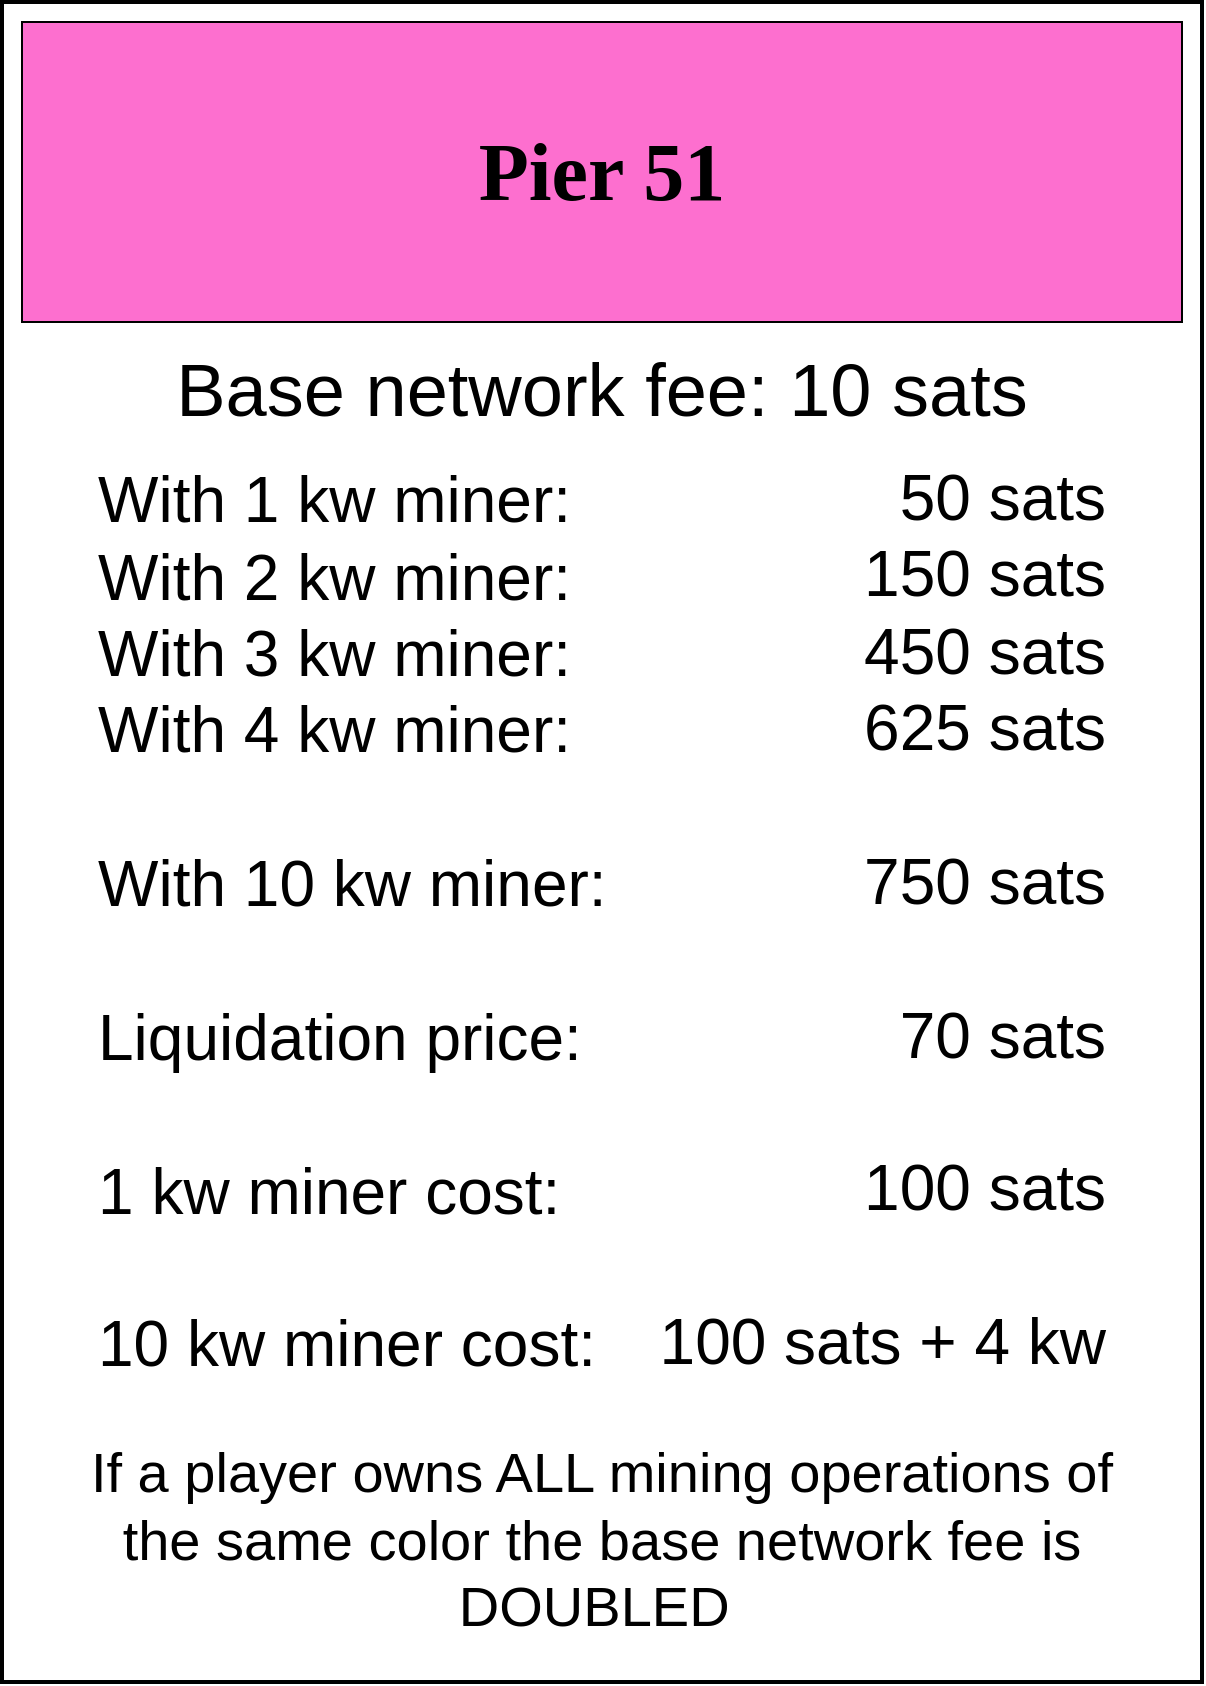 <mxfile version="21.3.3" type="device">
  <diagram name="Page-1" id="e2OG8YVAVIMXFCKYnt1o">
    <mxGraphModel dx="668" dy="1005" grid="1" gridSize="10" guides="1" tooltips="1" connect="1" arrows="1" fold="1" page="1" pageScale="1" pageWidth="850" pageHeight="1100" math="0" shadow="0">
      <root>
        <mxCell id="0" />
        <mxCell id="1" parent="0" />
        <mxCell id="ifZcxbc6ViH0zZD_RYen-2" value="" style="rounded=0;whiteSpace=wrap;html=1;strokeWidth=2;" parent="1" vertex="1">
          <mxGeometry x="80" y="120" width="600" height="840" as="geometry" />
        </mxCell>
        <mxCell id="ifZcxbc6ViH0zZD_RYen-3" value="&lt;font size=&quot;1&quot; face=&quot;Verdana&quot; style=&quot;&quot;&gt;&lt;b style=&quot;font-size: 41px;&quot;&gt;Pier 51&lt;/b&gt;&lt;/font&gt;" style="rounded=0;whiteSpace=wrap;html=1;fillColor=#fd6fcf;" parent="1" vertex="1">
          <mxGeometry x="90" y="130" width="580" height="150" as="geometry" />
        </mxCell>
        <mxCell id="ifZcxbc6ViH0zZD_RYen-4" value="&lt;font style=&quot;font-size: 37px;&quot;&gt;Base network fee: 10 sats&lt;/font&gt;" style="text;html=1;strokeColor=none;fillColor=none;align=center;verticalAlign=middle;whiteSpace=wrap;rounded=0;" parent="1" vertex="1">
          <mxGeometry x="165" y="290" width="430" height="50" as="geometry" />
        </mxCell>
        <mxCell id="ifZcxbc6ViH0zZD_RYen-13" value="&lt;font style=&quot;font-size: 28px;&quot;&gt;If a player owns ALL mining operations of the same color the base network fee is DOUBLED&amp;nbsp;&lt;/font&gt;" style="text;html=1;strokeColor=none;fillColor=none;align=center;verticalAlign=middle;whiteSpace=wrap;rounded=0;" parent="1" vertex="1">
          <mxGeometry x="115" y="830" width="530" height="118" as="geometry" />
        </mxCell>
        <mxCell id="AQVznC5wjigk1xOmniH--4" value="&lt;div style=&quot;&quot;&gt;&lt;span style=&quot;font-size: 32px; background-color: initial;&quot;&gt;With 1 kw miner:&lt;/span&gt;&lt;/div&gt;&lt;font style=&quot;font-size: 32px;&quot;&gt;With 2 kw miner:&lt;br&gt;With 3 kw miner:&lt;br&gt;With 4 kw miner:&lt;br&gt;&lt;br&gt;With 10 kw miner:&lt;br&gt;&lt;br&gt;Liquidation price:&lt;br&gt;&lt;br&gt;1 kw miner cost:&lt;br&gt;&lt;br&gt;10 kw miner cost:&lt;br&gt;&lt;/font&gt;" style="text;html=1;strokeColor=none;fillColor=none;align=left;verticalAlign=middle;whiteSpace=wrap;rounded=0;" parent="1" vertex="1">
          <mxGeometry x="126" y="330" width="270" height="500" as="geometry" />
        </mxCell>
        <mxCell id="AQVznC5wjigk1xOmniH--5" value="&lt;div style=&quot;font-size: 32px;&quot;&gt;50 sats&lt;br&gt;150 sats&lt;br&gt;450 sats&lt;br&gt;625 sats&lt;br&gt;&lt;br&gt;750 sats&lt;br&gt;&lt;br&gt;70 sats&lt;br&gt;&lt;br&gt;100 sats&lt;br&gt;&lt;br&gt;100 sats + 4 kw&lt;/div&gt;&lt;div style=&quot;font-size: 32px;&quot;&gt;&lt;br&gt;&lt;/div&gt;" style="text;html=1;strokeColor=none;fillColor=none;align=right;verticalAlign=middle;whiteSpace=wrap;rounded=0;" parent="1" vertex="1">
          <mxGeometry x="390" y="288" width="244" height="620" as="geometry" />
        </mxCell>
      </root>
    </mxGraphModel>
  </diagram>
</mxfile>
